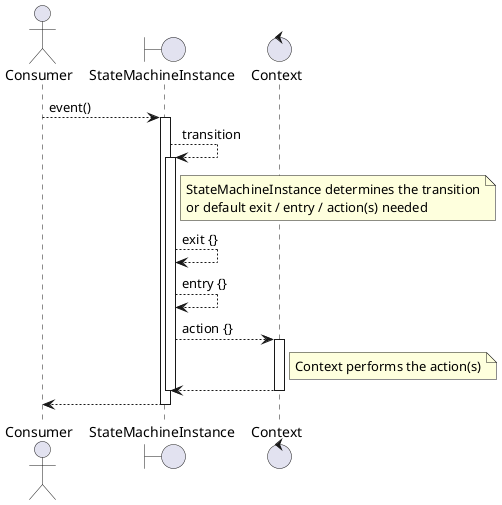 @startuml

actor Consumer
boundary StateMachineInstance
control Context

Consumer ----> StateMachineInstance : event()

    activate StateMachineInstance
    StateMachineInstance ----> StateMachineInstance : transition
    note right of StateMachineInstance
        StateMachineInstance determines the transition
        or default exit / entry / action(s) needed
    end note
    activate StateMachineInstance
    StateMachineInstance ----> StateMachineInstance : exit {}
    StateMachineInstance ----> StateMachineInstance : entry {}
    StateMachineInstance ----> Context : action {}
    activate Context
    note right of Context
        Context performs the action(s)
    end note
    Context ---->  StateMachineInstance
    deactivate Context
    deactivate StateMachineInstance
    return

@enduml
